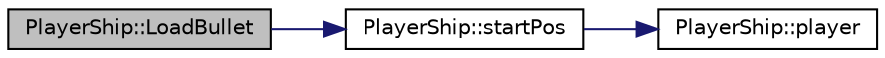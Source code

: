 digraph "PlayerShip::LoadBullet"
{
  edge [fontname="Helvetica",fontsize="10",labelfontname="Helvetica",labelfontsize="10"];
  node [fontname="Helvetica",fontsize="10",shape=record];
  rankdir="LR";
  Node14 [label="PlayerShip::LoadBullet",height=0.2,width=0.4,color="black", fillcolor="grey75", style="filled", fontcolor="black"];
  Node14 -> Node15 [color="midnightblue",fontsize="10",style="solid",fontname="Helvetica"];
  Node15 [label="PlayerShip::startPos",height=0.2,width=0.4,color="black", fillcolor="white", style="filled",URL="$class_player_ship.html#ab7cefcd91e2b829ab855e5885a0bfa8a",tooltip="Tracks player position to bind it with bullet creation. "];
  Node15 -> Node16 [color="midnightblue",fontsize="10",style="solid",fontname="Helvetica"];
  Node16 [label="PlayerShip::player",height=0.2,width=0.4,color="black", fillcolor="white", style="filled",URL="$class_player_ship.html#a1272478c6967b5847b7825ae0b268e03",tooltip="Returns a sprite associated to player. "];
}

